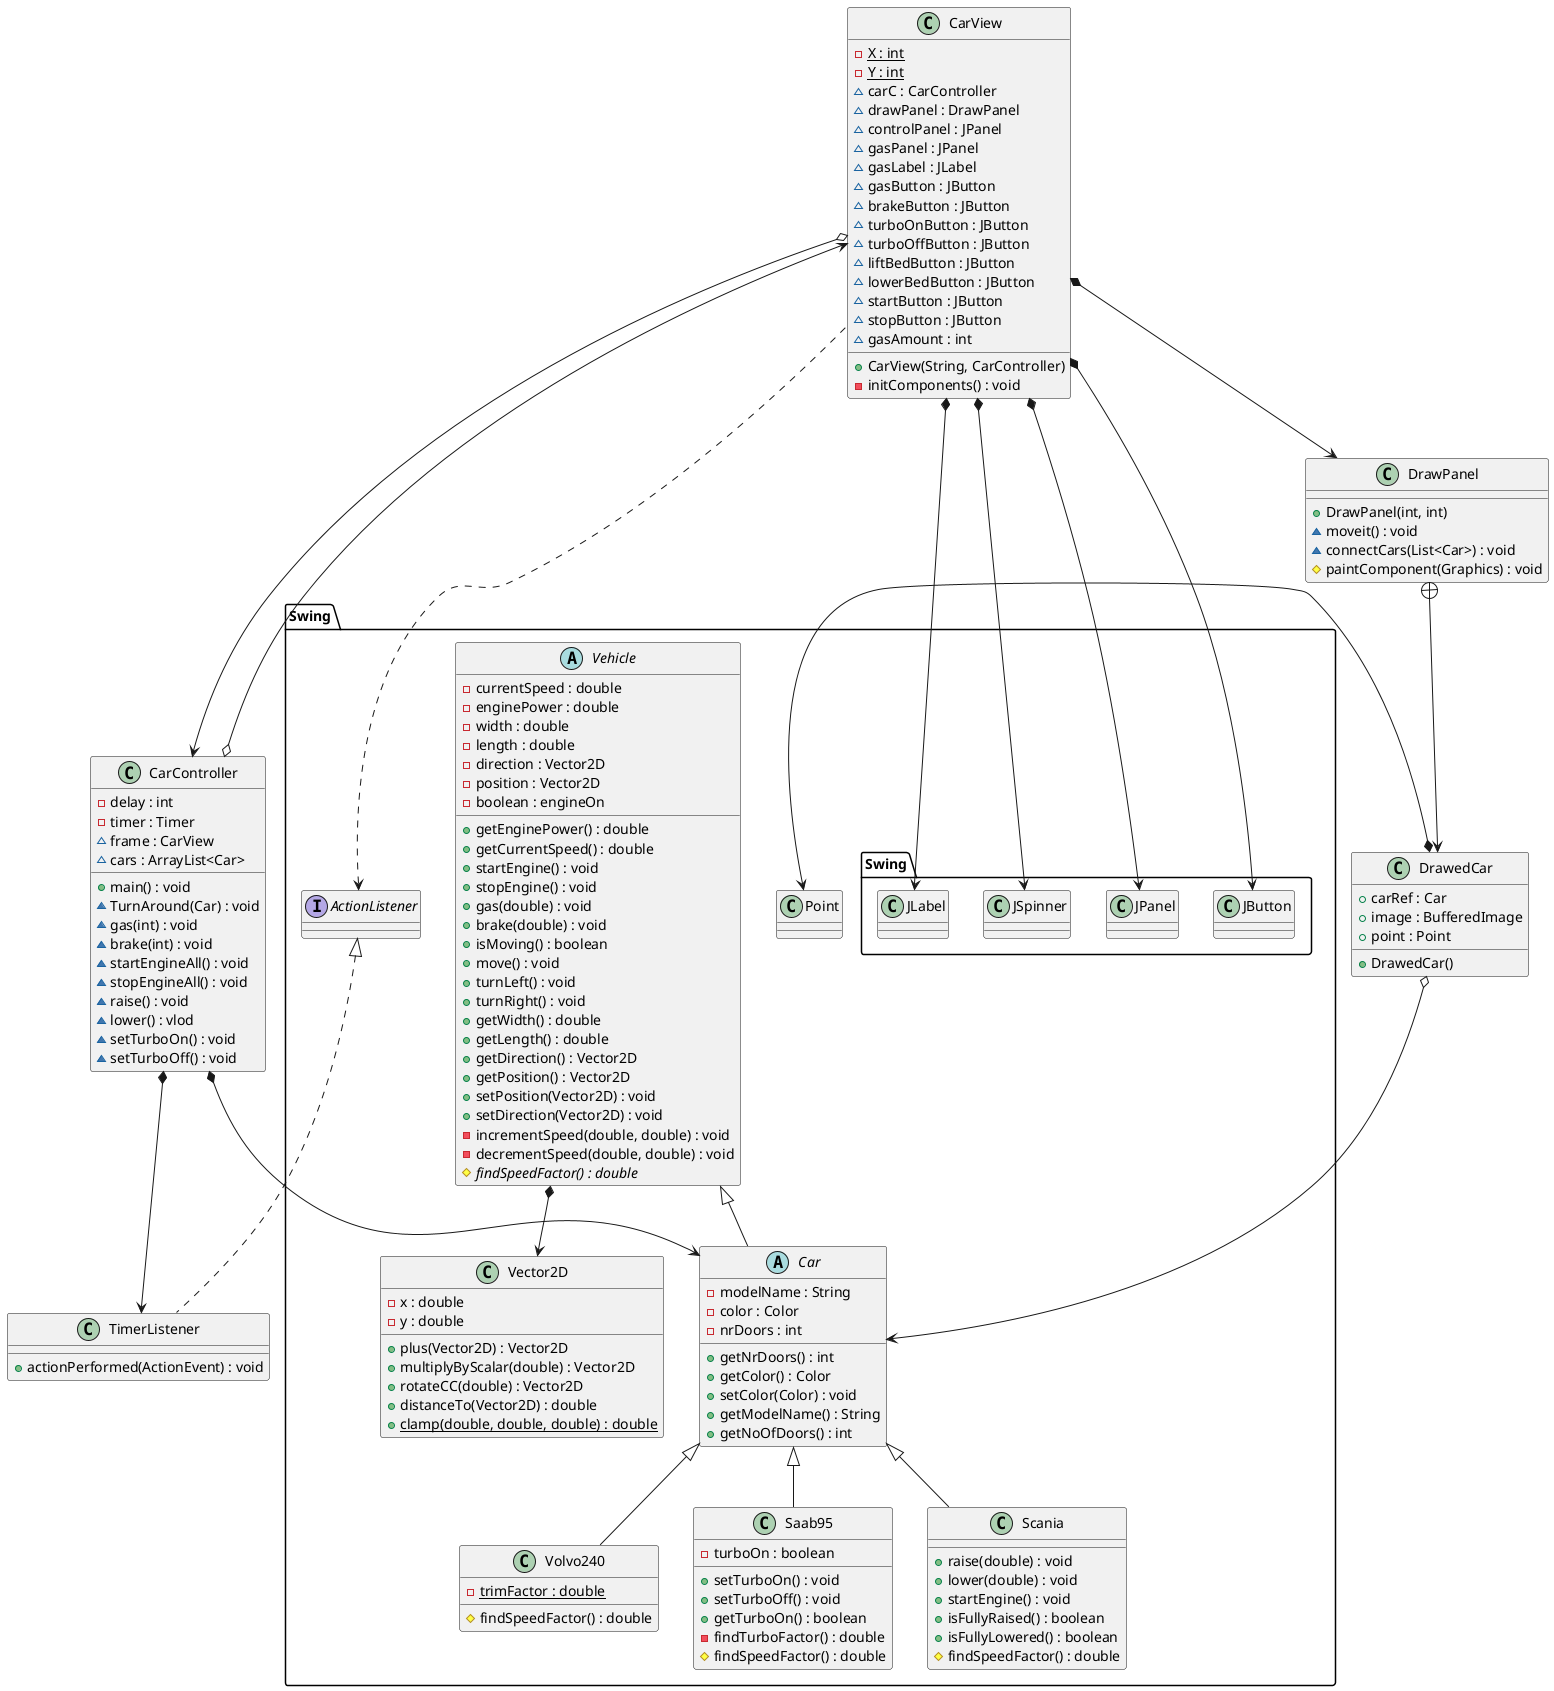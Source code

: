 @startuml

class CarController {
-delay : int
-timer : Timer
~frame : CarView
~cars : ArrayList<Car>

+main() : void
~TurnAround(Car) : void
~gas(int) : void
~brake(int) : void
~startEngineAll() : void
~stopEngineAll() : void
~raise() : void
~lower() : vlod
~setTurboOn() : void
~setTurboOff() : void
}

class TimerListener {
+actionPerformed(ActionEvent) : void
}

class CarView {
-{static} X : int
-{static} Y : int
~ carC : CarController
~ drawPanel : DrawPanel
~ controlPanel : JPanel
~ gasPanel : JPanel
~ gasLabel : JLabel
~ gasButton : JButton
~ brakeButton : JButton
~ turboOnButton : JButton
~ turboOffButton : JButton
~ liftBedButton : JButton
~ lowerBedButton : JButton
~ startButton : JButton
~ stopButton : JButton
~ gasAmount : int
+ CarView(String, CarController)
- initComponents() : void

}

class DrawPanel{
+DrawPanel(int, int)
~moveit() : void
~connectCars(List<Car>) : void
#paintComponent(Graphics) : void
}

class DrawedCar {
+ carRef : Car
+ image : BufferedImage
+ point : Point
+ DrawedCar()
}
package Swing {
class Point{
}
package Swing {
class JSpinner{}
class JPanel{}
class JButton {}
class JLabel {}
}

class Volvo240 {
-{static} trimFactor : double
#findSpeedFactor() : double
}

class Saab95 {
-turboOn : boolean
+setTurboOn() : void
+setTurboOff() : void
+getTurboOn() : boolean
-findTurboFactor() : double
#findSpeedFactor() : double
}

class Scania {
+raise(double) : void
+lower(double) : void
+startEngine() : void
+isFullyRaised() : boolean
+isFullyLowered() : boolean
#findSpeedFactor() : double
}

interface ActionListener

abstract class Car {
-modelName : String
-color : Color
-nrDoors : int
+getNrDoors() : int
+getColor() : Color
+setColor(Color) : void
+getModelName() : String
+getNoOfDoors() : int
}

abstract class Vehicle {
-currentSpeed : double
-enginePower : double
-width : double
-length : double
-direction : Vector2D
-position : Vector2D
-boolean : engineOn
+getEnginePower() : double
+getCurrentSpeed() : double
+startEngine() : void
+stopEngine() : void
+gas(double) : void
+brake(double) : void
+isMoving() : boolean
+move() : void
+turnLeft() : void
+turnRight() : void
+getWidth() : double
+getLength() : double
+getDirection() : Vector2D
+getPosition() : Vector2D
+setPosition(Vector2D) : void
+setDirection(Vector2D) : void
-incrementSpeed(double, double) : void
-decrementSpeed(double, double) : void
#{abstract} findSpeedFactor() : double

}



class Vector2D {
-x : double
-y : double
+plus(Vector2D) : Vector2D
+multiplyByScalar(double) : Vector2D
+rotateCC(double) : Vector2D
+distanceTo(Vector2D) : double
+{static}clamp(double, double, double) : double
}




CarView o--> CarController
CarView *--> DrawPanel
CarView *--> JPanel
CarView *--> JLabel
CarView *--> JButton
CarView *--> JSpinner
ActionListener <.. CarView

CarController *--> Car
CarController o-> CarView
CarController *--> TimerListener

ActionListener <|.. TimerListener
Car <|-- Volvo240
Car <|-- Saab95
Car <|-- Scania



DrawPanel +--> DrawedCar

DrawedCar *--> Point
DrawedCar o--> Car

Vehicle *--> Vector2D

Vehicle <|-- Car




@enduml


abstract class Container {}
class LIFO {}
class FIFO {}
class Ferry{}
Car <|-- TransportTruck
class TransportTruck {}
TransportTruck *--> LIFO
Ferry *--> FIFO
Vehicle <|-- Ferry
Container <|-- FIFO
Container <|-- LIFO